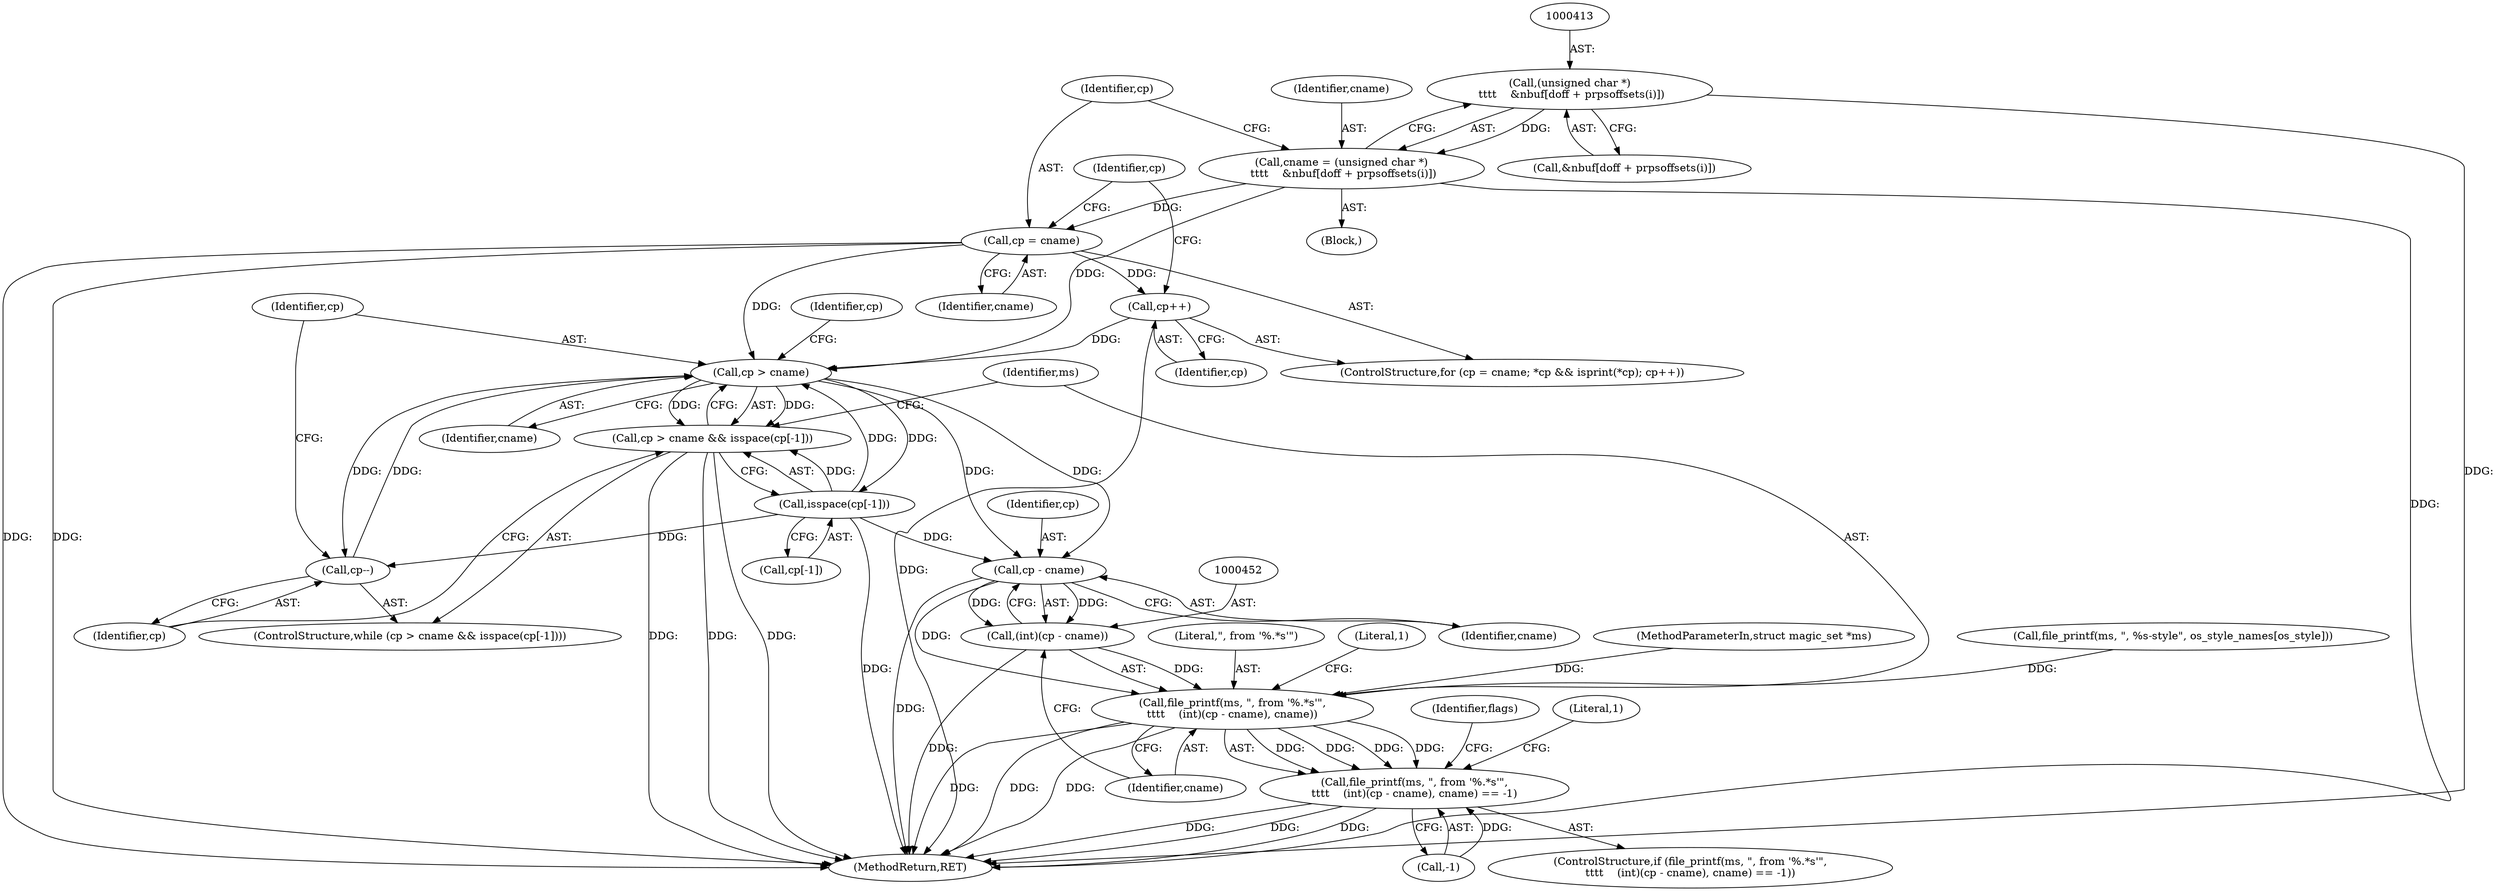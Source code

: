 digraph "0_file_a642587a9c9e2dd7feacdf513c3643ce26ad3c22@array" {
"1000412" [label="(Call,(unsigned char *)\n \t\t\t\t    &nbuf[doff + prpsoffsets(i)])"];
"1000410" [label="(Call,cname = (unsigned char *)\n \t\t\t\t    &nbuf[doff + prpsoffsets(i)])"];
"1000422" [label="(Call,cp = cname)"];
"1000431" [label="(Call,cp++)"];
"1000436" [label="(Call,cp > cname)"];
"1000435" [label="(Call,cp > cname && isspace(cp[-1]))"];
"1000439" [label="(Call,isspace(cp[-1]))"];
"1000444" [label="(Call,cp--)"];
"1000453" [label="(Call,cp - cname)"];
"1000451" [label="(Call,(int)(cp - cname))"];
"1000448" [label="(Call,file_printf(ms, \", from '%.*s'\",\n\t\t\t\t    (int)(cp - cname), cname))"];
"1000447" [label="(Call,file_printf(ms, \", from '%.*s'\",\n\t\t\t\t    (int)(cp - cname), cname) == -1)"];
"1000423" [label="(Identifier,cp)"];
"1000454" [label="(Identifier,cp)"];
"1000457" [label="(Call,-1)"];
"1000422" [label="(Call,cp = cname)"];
"1000424" [label="(Identifier,cname)"];
"1000448" [label="(Call,file_printf(ms, \", from '%.*s'\",\n\t\t\t\t    (int)(cp - cname), cname))"];
"1000447" [label="(Call,file_printf(ms, \", from '%.*s'\",\n\t\t\t\t    (int)(cp - cname), cname) == -1)"];
"1000435" [label="(Call,cp > cname && isspace(cp[-1]))"];
"1000216" [label="(Call,file_printf(ms, \", %s-style\", os_style_names[os_style]))"];
"1000437" [label="(Identifier,cp)"];
"1000444" [label="(Call,cp--)"];
"1000450" [label="(Literal,\", from '%.*s'\")"];
"1000458" [label="(Literal,1)"];
"1000445" [label="(Identifier,cp)"];
"1000456" [label="(Identifier,cname)"];
"1000290" [label="(Block,)"];
"1000439" [label="(Call,isspace(cp[-1]))"];
"1000471" [label="(MethodReturn,RET)"];
"1000412" [label="(Call,(unsigned char *)\n \t\t\t\t    &nbuf[doff + prpsoffsets(i)])"];
"1000440" [label="(Call,cp[-1])"];
"1000410" [label="(Call,cname = (unsigned char *)\n \t\t\t\t    &nbuf[doff + prpsoffsets(i)])"];
"1000110" [label="(MethodParameterIn,struct magic_set *ms)"];
"1000427" [label="(Identifier,cp)"];
"1000432" [label="(Identifier,cp)"];
"1000411" [label="(Identifier,cname)"];
"1000463" [label="(Identifier,flags)"];
"1000455" [label="(Identifier,cname)"];
"1000453" [label="(Call,cp - cname)"];
"1000431" [label="(Call,cp++)"];
"1000438" [label="(Identifier,cname)"];
"1000414" [label="(Call,&nbuf[doff + prpsoffsets(i)])"];
"1000436" [label="(Call,cp > cname)"];
"1000446" [label="(ControlStructure,if (file_printf(ms, \", from '%.*s'\",\n\t\t\t\t    (int)(cp - cname), cname) == -1))"];
"1000434" [label="(ControlStructure,while (cp > cname && isspace(cp[-1])))"];
"1000421" [label="(ControlStructure,for (cp = cname; *cp && isprint(*cp); cp++))"];
"1000449" [label="(Identifier,ms)"];
"1000460" [label="(Literal,1)"];
"1000441" [label="(Identifier,cp)"];
"1000451" [label="(Call,(int)(cp - cname))"];
"1000412" -> "1000410"  [label="AST: "];
"1000412" -> "1000414"  [label="CFG: "];
"1000413" -> "1000412"  [label="AST: "];
"1000414" -> "1000412"  [label="AST: "];
"1000410" -> "1000412"  [label="CFG: "];
"1000412" -> "1000471"  [label="DDG: "];
"1000412" -> "1000410"  [label="DDG: "];
"1000410" -> "1000290"  [label="AST: "];
"1000411" -> "1000410"  [label="AST: "];
"1000423" -> "1000410"  [label="CFG: "];
"1000410" -> "1000471"  [label="DDG: "];
"1000410" -> "1000422"  [label="DDG: "];
"1000410" -> "1000436"  [label="DDG: "];
"1000422" -> "1000421"  [label="AST: "];
"1000422" -> "1000424"  [label="CFG: "];
"1000423" -> "1000422"  [label="AST: "];
"1000424" -> "1000422"  [label="AST: "];
"1000427" -> "1000422"  [label="CFG: "];
"1000422" -> "1000471"  [label="DDG: "];
"1000422" -> "1000471"  [label="DDG: "];
"1000422" -> "1000431"  [label="DDG: "];
"1000422" -> "1000436"  [label="DDG: "];
"1000431" -> "1000421"  [label="AST: "];
"1000431" -> "1000432"  [label="CFG: "];
"1000432" -> "1000431"  [label="AST: "];
"1000427" -> "1000431"  [label="CFG: "];
"1000431" -> "1000471"  [label="DDG: "];
"1000431" -> "1000436"  [label="DDG: "];
"1000436" -> "1000435"  [label="AST: "];
"1000436" -> "1000438"  [label="CFG: "];
"1000437" -> "1000436"  [label="AST: "];
"1000438" -> "1000436"  [label="AST: "];
"1000441" -> "1000436"  [label="CFG: "];
"1000435" -> "1000436"  [label="CFG: "];
"1000436" -> "1000435"  [label="DDG: "];
"1000436" -> "1000435"  [label="DDG: "];
"1000439" -> "1000436"  [label="DDG: "];
"1000444" -> "1000436"  [label="DDG: "];
"1000436" -> "1000439"  [label="DDG: "];
"1000436" -> "1000444"  [label="DDG: "];
"1000436" -> "1000453"  [label="DDG: "];
"1000436" -> "1000453"  [label="DDG: "];
"1000435" -> "1000434"  [label="AST: "];
"1000435" -> "1000439"  [label="CFG: "];
"1000439" -> "1000435"  [label="AST: "];
"1000445" -> "1000435"  [label="CFG: "];
"1000449" -> "1000435"  [label="CFG: "];
"1000435" -> "1000471"  [label="DDG: "];
"1000435" -> "1000471"  [label="DDG: "];
"1000435" -> "1000471"  [label="DDG: "];
"1000439" -> "1000435"  [label="DDG: "];
"1000439" -> "1000440"  [label="CFG: "];
"1000440" -> "1000439"  [label="AST: "];
"1000439" -> "1000471"  [label="DDG: "];
"1000439" -> "1000444"  [label="DDG: "];
"1000439" -> "1000453"  [label="DDG: "];
"1000444" -> "1000434"  [label="AST: "];
"1000444" -> "1000445"  [label="CFG: "];
"1000445" -> "1000444"  [label="AST: "];
"1000437" -> "1000444"  [label="CFG: "];
"1000453" -> "1000451"  [label="AST: "];
"1000453" -> "1000455"  [label="CFG: "];
"1000454" -> "1000453"  [label="AST: "];
"1000455" -> "1000453"  [label="AST: "];
"1000451" -> "1000453"  [label="CFG: "];
"1000453" -> "1000471"  [label="DDG: "];
"1000453" -> "1000451"  [label="DDG: "];
"1000453" -> "1000451"  [label="DDG: "];
"1000453" -> "1000448"  [label="DDG: "];
"1000451" -> "1000448"  [label="AST: "];
"1000452" -> "1000451"  [label="AST: "];
"1000456" -> "1000451"  [label="CFG: "];
"1000451" -> "1000471"  [label="DDG: "];
"1000451" -> "1000448"  [label="DDG: "];
"1000448" -> "1000447"  [label="AST: "];
"1000448" -> "1000456"  [label="CFG: "];
"1000449" -> "1000448"  [label="AST: "];
"1000450" -> "1000448"  [label="AST: "];
"1000456" -> "1000448"  [label="AST: "];
"1000458" -> "1000448"  [label="CFG: "];
"1000448" -> "1000471"  [label="DDG: "];
"1000448" -> "1000471"  [label="DDG: "];
"1000448" -> "1000471"  [label="DDG: "];
"1000448" -> "1000447"  [label="DDG: "];
"1000448" -> "1000447"  [label="DDG: "];
"1000448" -> "1000447"  [label="DDG: "];
"1000448" -> "1000447"  [label="DDG: "];
"1000216" -> "1000448"  [label="DDG: "];
"1000110" -> "1000448"  [label="DDG: "];
"1000447" -> "1000446"  [label="AST: "];
"1000447" -> "1000457"  [label="CFG: "];
"1000457" -> "1000447"  [label="AST: "];
"1000460" -> "1000447"  [label="CFG: "];
"1000463" -> "1000447"  [label="CFG: "];
"1000447" -> "1000471"  [label="DDG: "];
"1000447" -> "1000471"  [label="DDG: "];
"1000447" -> "1000471"  [label="DDG: "];
"1000457" -> "1000447"  [label="DDG: "];
}
